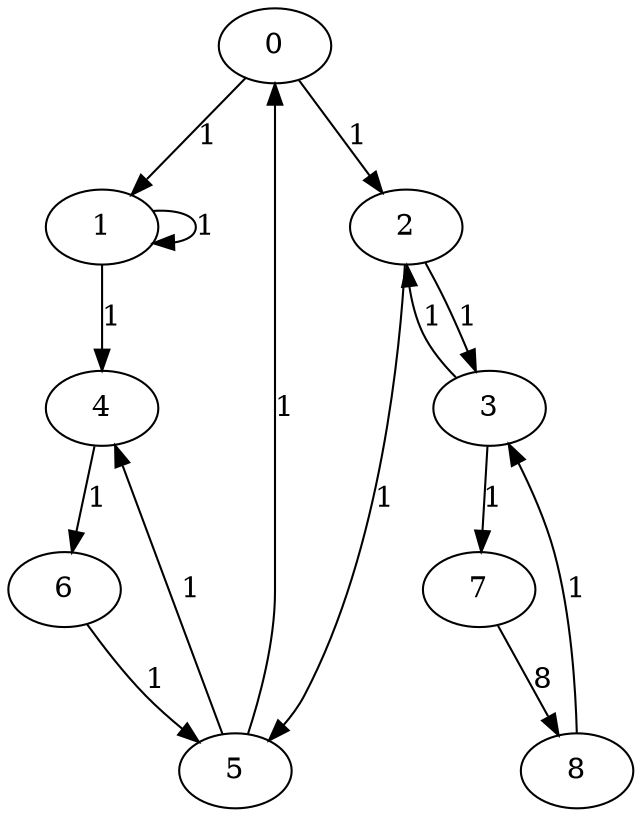 digraph G {
0;
0 -> 1 [ label="1" ];
0 -> 2 [ label="1" ];
1;
1 -> 1 [ label="1" ];
1 -> 4 [ label="1" ];
2;
2 -> 3 [ label="1" ];
2 -> 5 [ label="1" ];
3;
3 -> 2 [ label="1" ];
3 -> 7 [ label="1" ];
4;
4 -> 6 [ label="1" ];
5;
5 -> 0 [ label="1" ];
5 -> 4 [ label="1" ];
6;
6 -> 5 [ label="1" ];
7;
7 -> 8 [ label="8" ];
8;
8 -> 3 [ label="1" ];
}